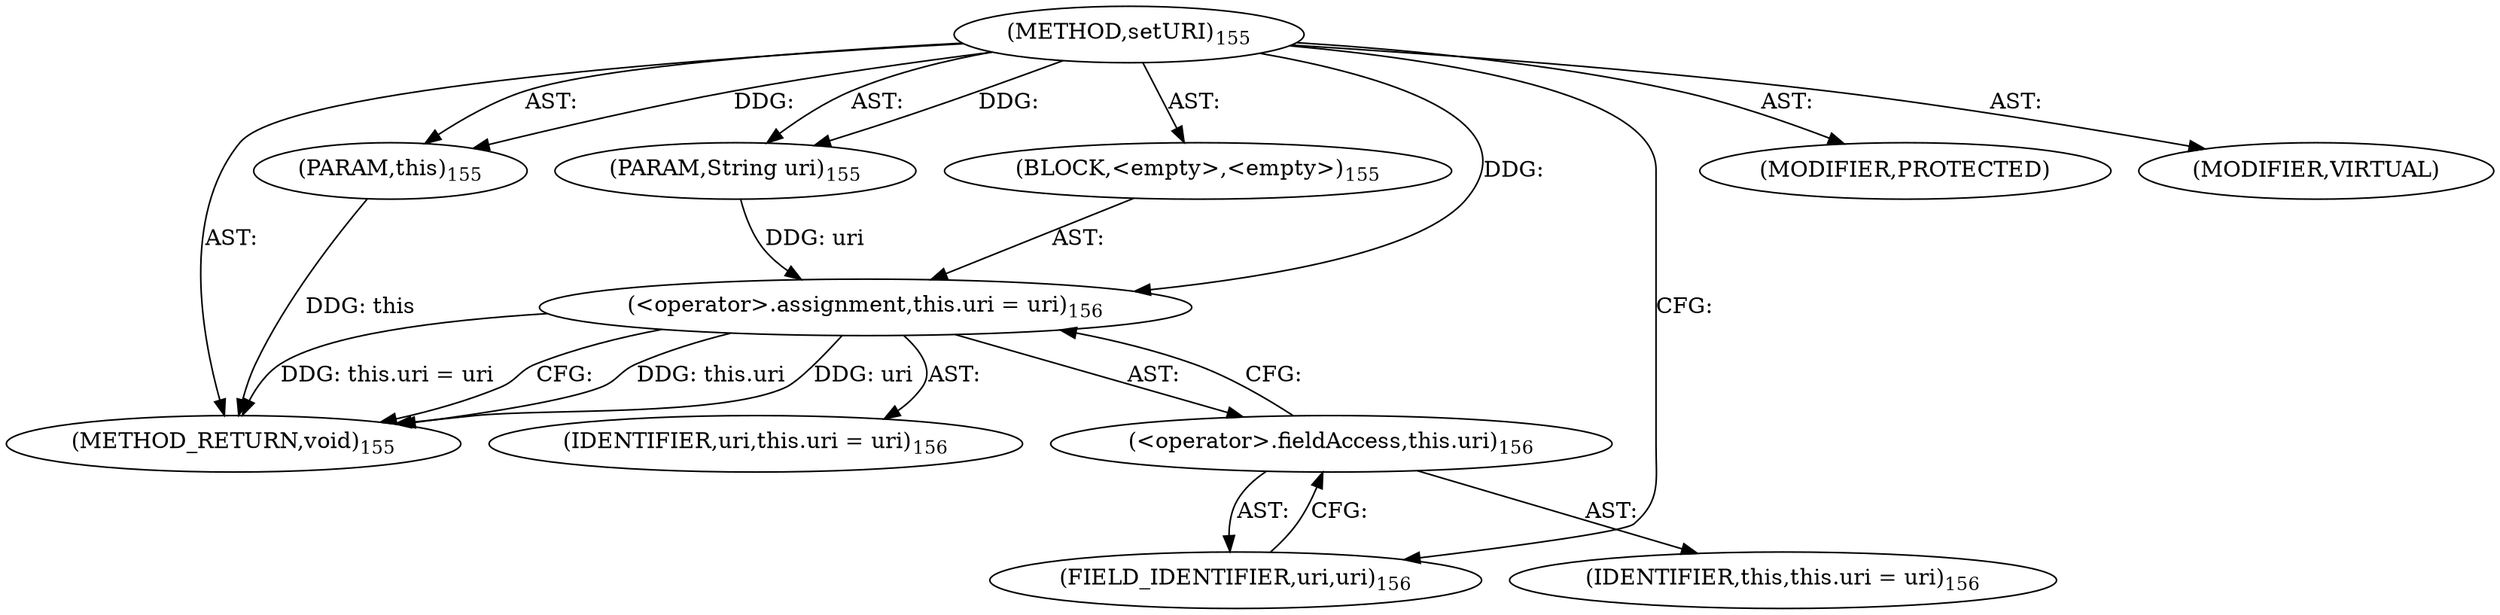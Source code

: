 digraph "setURI" {  
"111669149698" [label = <(METHOD,setURI)<SUB>155</SUB>> ]
"115964116993" [label = <(PARAM,this)<SUB>155</SUB>> ]
"115964116999" [label = <(PARAM,String uri)<SUB>155</SUB>> ]
"25769803785" [label = <(BLOCK,&lt;empty&gt;,&lt;empty&gt;)<SUB>155</SUB>> ]
"30064771112" [label = <(&lt;operator&gt;.assignment,this.uri = uri)<SUB>156</SUB>> ]
"30064771113" [label = <(&lt;operator&gt;.fieldAccess,this.uri)<SUB>156</SUB>> ]
"68719476737" [label = <(IDENTIFIER,this,this.uri = uri)<SUB>156</SUB>> ]
"55834574851" [label = <(FIELD_IDENTIFIER,uri,uri)<SUB>156</SUB>> ]
"68719476775" [label = <(IDENTIFIER,uri,this.uri = uri)<SUB>156</SUB>> ]
"133143986185" [label = <(MODIFIER,PROTECTED)> ]
"133143986186" [label = <(MODIFIER,VIRTUAL)> ]
"128849018882" [label = <(METHOD_RETURN,void)<SUB>155</SUB>> ]
  "111669149698" -> "115964116993"  [ label = "AST: "] 
  "111669149698" -> "115964116999"  [ label = "AST: "] 
  "111669149698" -> "25769803785"  [ label = "AST: "] 
  "111669149698" -> "133143986185"  [ label = "AST: "] 
  "111669149698" -> "133143986186"  [ label = "AST: "] 
  "111669149698" -> "128849018882"  [ label = "AST: "] 
  "25769803785" -> "30064771112"  [ label = "AST: "] 
  "30064771112" -> "30064771113"  [ label = "AST: "] 
  "30064771112" -> "68719476775"  [ label = "AST: "] 
  "30064771113" -> "68719476737"  [ label = "AST: "] 
  "30064771113" -> "55834574851"  [ label = "AST: "] 
  "30064771112" -> "128849018882"  [ label = "CFG: "] 
  "30064771113" -> "30064771112"  [ label = "CFG: "] 
  "55834574851" -> "30064771113"  [ label = "CFG: "] 
  "111669149698" -> "55834574851"  [ label = "CFG: "] 
  "115964116993" -> "128849018882"  [ label = "DDG: this"] 
  "30064771112" -> "128849018882"  [ label = "DDG: this.uri"] 
  "30064771112" -> "128849018882"  [ label = "DDG: uri"] 
  "30064771112" -> "128849018882"  [ label = "DDG: this.uri = uri"] 
  "111669149698" -> "115964116993"  [ label = "DDG: "] 
  "111669149698" -> "115964116999"  [ label = "DDG: "] 
  "115964116999" -> "30064771112"  [ label = "DDG: uri"] 
  "111669149698" -> "30064771112"  [ label = "DDG: "] 
}
